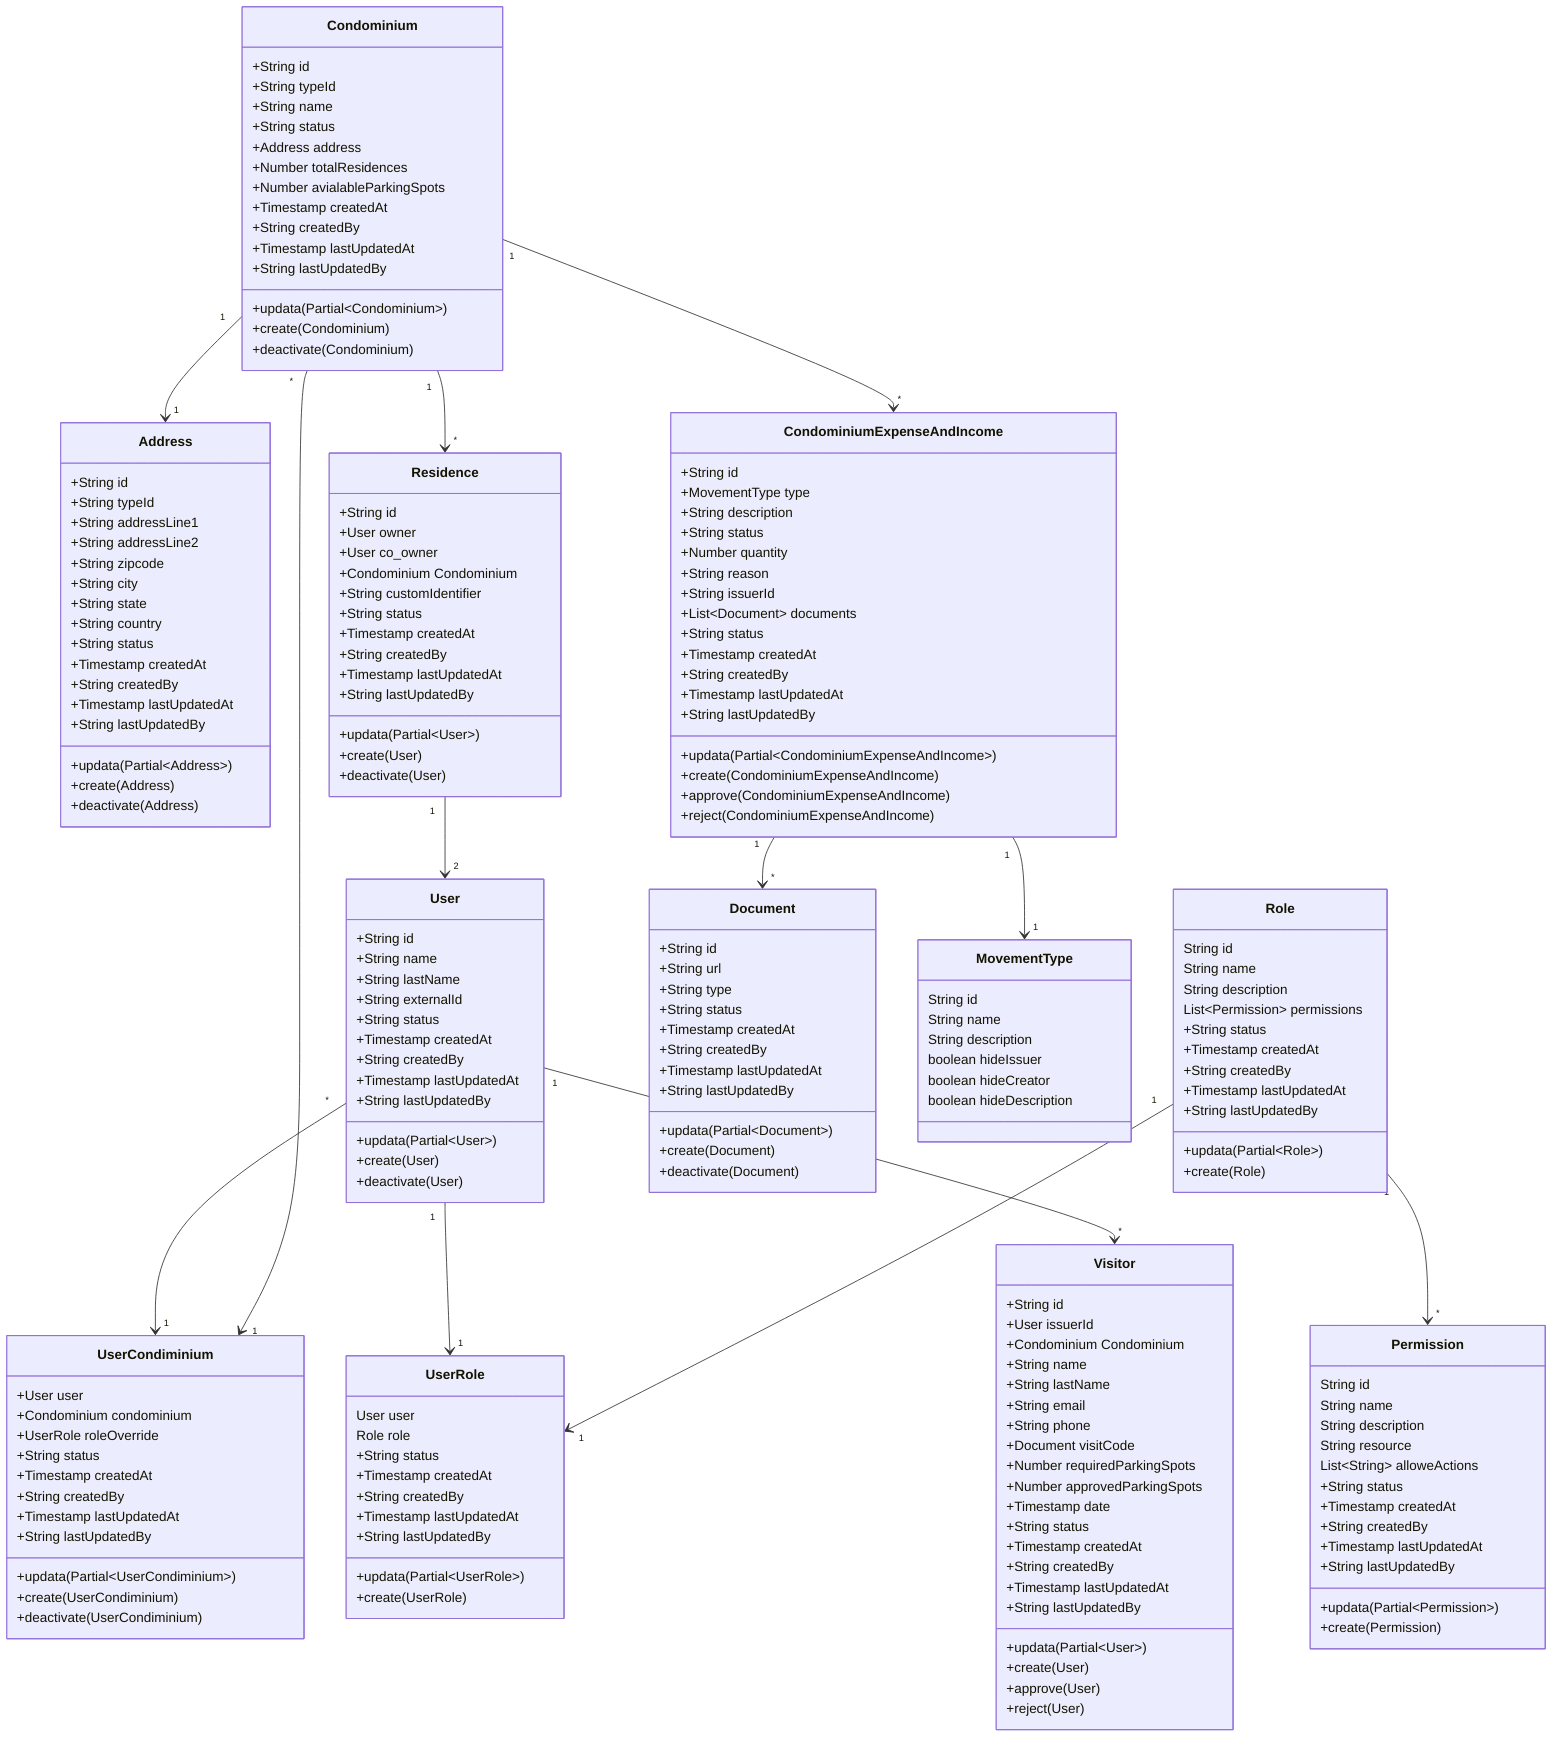 classDiagram
    class User
    User : +String id
    User : +String name
    User : +String lastName
    User : +String externalId
    User : +String status
    User : +Timestamp createdAt
    User : +String createdBy
    User : +Timestamp lastUpdatedAt
    User : +String lastUpdatedBy
    User : +updata(Partial~User~)
    User : +create(User)
    User : +deactivate(User)

    class Permission
    Permission: String id
    Permission: String name
    Permission: String description
    Permission: String resource
    Permission: List~String~ alloweActions
    Permission : +String status
    Permission : +Timestamp createdAt
    Permission : +String createdBy
    Permission : +Timestamp lastUpdatedAt
    Permission : +String lastUpdatedBy
    Permission : +updata(Partial~Permission~)
    Permission : +create(Permission)

    class Role
    Role: String id
    Role: String name
    Role: String description
    Role: List~Permission~ permissions
    Role : +String status
    Role : +Timestamp createdAt
    Role : +String createdBy
    Role : +Timestamp lastUpdatedAt
    Role : +String lastUpdatedBy
    Role : +updata(Partial~Role~)
    Role : +create(Role)

    Role "1" --> "*" Permission

    class UserRole
    UserRole: User user
    UserRole: Role role
    UserRole : +String status
    UserRole : +Timestamp createdAt
    UserRole : +String createdBy
    UserRole : +Timestamp lastUpdatedAt
    UserRole : +String lastUpdatedBy
    UserRole : +updata(Partial~UserRole~)
    UserRole : +create(UserRole)

    User "1" --> "1" UserRole
    Role "1" --> "1" UserRole

    class Address
    Address : +String id
    Address : +String typeId
    Address : +String addressLine1
    Address : +String addressLine2
    Address : +String zipcode
    Address : +String city
    Address : +String state
    Address : +String country
    Address : +String status
    Address : +Timestamp createdAt
    Address : +String createdBy
    Address : +Timestamp lastUpdatedAt
    Address : +String lastUpdatedBy
    Address : +updata(Partial~Address~)
    Address : +create(Address)
    Address : +deactivate(Address)

    class Condominium
    Condominium : +String id
    Condominium : +String typeId
    Condominium : +String name
    Condominium : +String status
    Condominium : +Address address
    Condominium : +Number totalResidences
    Condominium : +Number avialableParkingSpots
    Condominium : +Timestamp createdAt
    Condominium : +String createdBy
    Condominium : +Timestamp lastUpdatedAt
    Condominium : +String lastUpdatedBy
    Condominium : +updata(Partial~Condominium~)
    Condominium : +create(Condominium)
    Condominium : +deactivate(Condominium)

    Condominium "1" --> "1" Address
    
    class UserCondiminium
    UserCondiminium : +User user
    UserCondiminium : +Condominium condominium
    UserCondiminium : +UserRole roleOverride
    UserCondiminium : +String status
    UserCondiminium : +Timestamp createdAt
    UserCondiminium : +String createdBy
    UserCondiminium : +Timestamp lastUpdatedAt
    UserCondiminium : +String lastUpdatedBy
    UserCondiminium : +updata(Partial~UserCondiminium~)
    UserCondiminium : +create(UserCondiminium)
    UserCondiminium : +deactivate(UserCondiminium)

    User "*" --> "1" UserCondiminium
    Condominium "*" --> "1" UserCondiminium

    class Document
    Document : +String id
    Document : +String url
    Document : +String type
    Document : +String status
    Document : +Timestamp createdAt
    Document : +String createdBy
    Document : +Timestamp lastUpdatedAt
    Document : +String lastUpdatedBy
    Document : +updata(Partial~Document~)
    Document : +create(Document)
    Document : +deactivate(Document)

    class MovementType
    MovementType: String id
    MovementType: String name
    MovementType: String description
    MovementType: boolean hideIssuer
    MovementType: boolean hideCreator
    MovementType: boolean hideDescription

    class CondominiumExpenseAndIncome
    CondominiumExpenseAndIncome : +String id
    CondominiumExpenseAndIncome : +MovementType type
    CondominiumExpenseAndIncome : +String description
    CondominiumExpenseAndIncome : +String status
    CondominiumExpenseAndIncome : +Number quantity
    CondominiumExpenseAndIncome : +String reason
    CondominiumExpenseAndIncome : +String issuerId
    CondominiumExpenseAndIncome : +List~Document~ documents
    CondominiumExpenseAndIncome : +String status
    CondominiumExpenseAndIncome : +Timestamp createdAt
    CondominiumExpenseAndIncome : +String createdBy
    CondominiumExpenseAndIncome : +Timestamp lastUpdatedAt
    CondominiumExpenseAndIncome : +String lastUpdatedBy
    CondominiumExpenseAndIncome : +updata(Partial~CondominiumExpenseAndIncome~)
    CondominiumExpenseAndIncome : +create(CondominiumExpenseAndIncome)
    CondominiumExpenseAndIncome : +approve(CondominiumExpenseAndIncome)
    CondominiumExpenseAndIncome : +reject(CondominiumExpenseAndIncome)

    Condominium "1" --> "*" CondominiumExpenseAndIncome
    CondominiumExpenseAndIncome "1" --> "*" Document
    CondominiumExpenseAndIncome "1" --> "1" MovementType

    class Residence
    Residence : +String id
    Residence : +User owner
    Residence : +User co_owner
    Residence : +Condominium Condominium
    Residence : +String customIdentifier
    Residence : +String status
    Residence : +Timestamp createdAt
    Residence : +String createdBy
    Residence : +Timestamp lastUpdatedAt
    Residence : +String lastUpdatedBy
    Residence : +updata(Partial~User~)
    Residence : +create(User)
    Residence : +deactivate(User)

    Condominium "1" --> "*" Residence
    Residence "1" --> "2" User

    class Visitor
    Visitor : +String id
    Visitor : +User issuerId
    Visitor : +Condominium Condominium
    Visitor : +String name
    Visitor : +String lastName
    Visitor : +String email
    Visitor : +String phone
    Visitor : +Document visitCode
    Visitor : +Number requiredParkingSpots
    Visitor : +Number approvedParkingSpots
    Visitor : +Timestamp date
    Visitor : +String status
    Visitor : +Timestamp createdAt
    Visitor : +String createdBy
    Visitor : +Timestamp lastUpdatedAt
    Visitor : +String lastUpdatedBy
    Visitor : +updata(Partial~User~)
    Visitor : +create(User)
    Visitor : +approve(User)
    Visitor : +reject(User)

    User "1" --> "*" Visitor